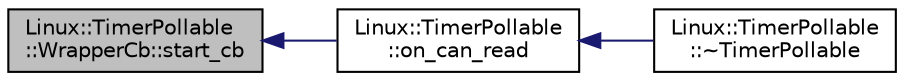 digraph "Linux::TimerPollable::WrapperCb::start_cb"
{
 // INTERACTIVE_SVG=YES
  edge [fontname="Helvetica",fontsize="10",labelfontname="Helvetica",labelfontsize="10"];
  node [fontname="Helvetica",fontsize="10",shape=record];
  rankdir="LR";
  Node1 [label="Linux::TimerPollable\l::WrapperCb::start_cb",height=0.2,width=0.4,color="black", fillcolor="grey75", style="filled", fontcolor="black"];
  Node1 -> Node2 [dir="back",color="midnightblue",fontsize="10",style="solid",fontname="Helvetica"];
  Node2 [label="Linux::TimerPollable\l::on_can_read",height=0.2,width=0.4,color="black", fillcolor="white", style="filled",URL="$classLinux_1_1TimerPollable.html#a8e5f600acc00189e6d0a86b9abc8095d"];
  Node2 -> Node3 [dir="back",color="midnightblue",fontsize="10",style="solid",fontname="Helvetica"];
  Node3 [label="Linux::TimerPollable\l::~TimerPollable",height=0.2,width=0.4,color="black", fillcolor="white", style="filled",URL="$classLinux_1_1TimerPollable.html#adf9f9ad1bb7b82471da0c5b6ded5d243"];
}
